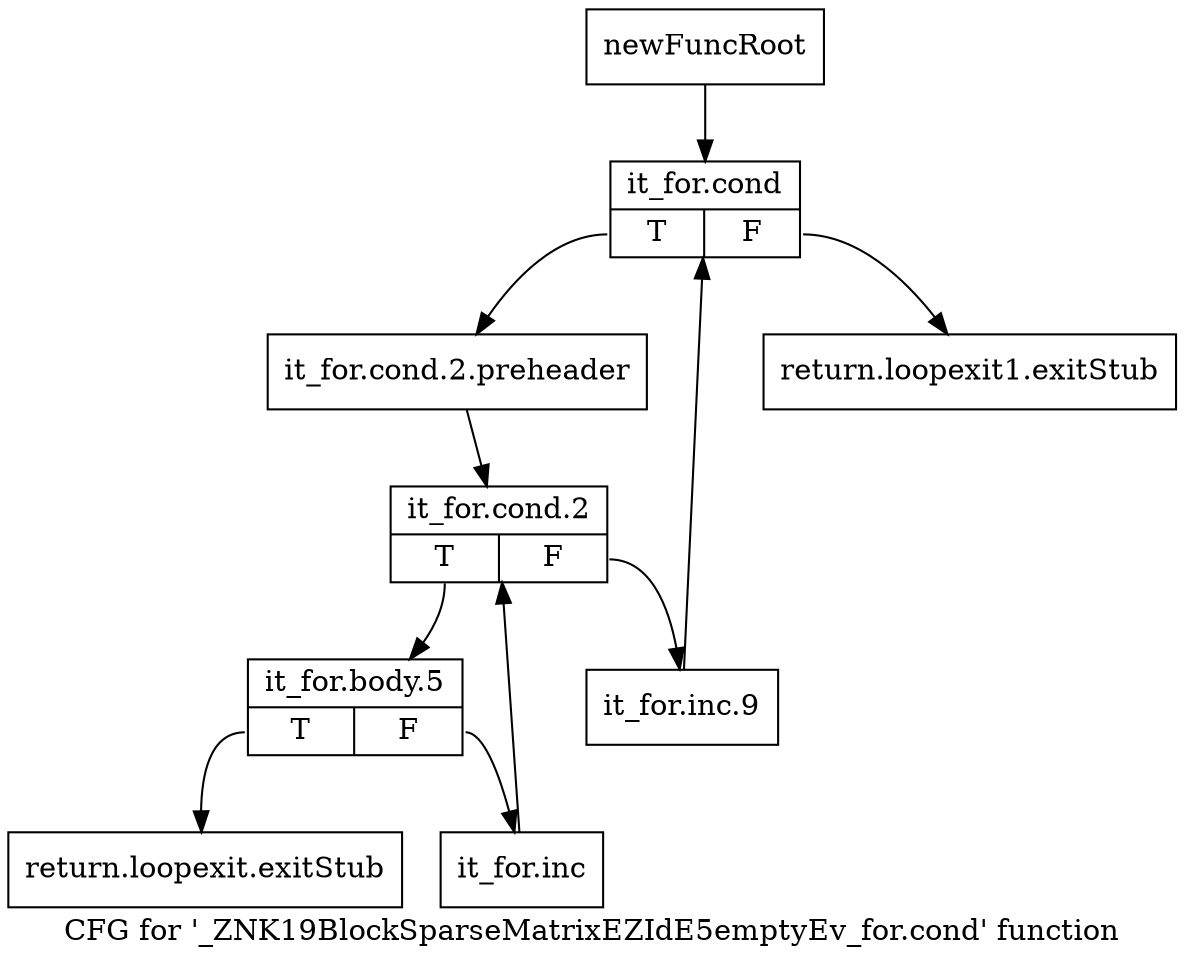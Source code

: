 digraph "CFG for '_ZNK19BlockSparseMatrixEZIdE5emptyEv_for.cond' function" {
	label="CFG for '_ZNK19BlockSparseMatrixEZIdE5emptyEv_for.cond' function";

	Node0x8b0deb0 [shape=record,label="{newFuncRoot}"];
	Node0x8b0deb0 -> Node0x8b0e350;
	Node0x8b0e2b0 [shape=record,label="{return.loopexit1.exitStub}"];
	Node0x8b0e300 [shape=record,label="{return.loopexit.exitStub}"];
	Node0x8b0e350 [shape=record,label="{it_for.cond|{<s0>T|<s1>F}}"];
	Node0x8b0e350:s0 -> Node0x8b0e3a0;
	Node0x8b0e350:s1 -> Node0x8b0e2b0;
	Node0x8b0e3a0 [shape=record,label="{it_for.cond.2.preheader}"];
	Node0x8b0e3a0 -> Node0x8b0e3f0;
	Node0x8b0e3f0 [shape=record,label="{it_for.cond.2|{<s0>T|<s1>F}}"];
	Node0x8b0e3f0:s0 -> Node0x8b0e490;
	Node0x8b0e3f0:s1 -> Node0x8b0e440;
	Node0x8b0e440 [shape=record,label="{it_for.inc.9}"];
	Node0x8b0e440 -> Node0x8b0e350;
	Node0x8b0e490 [shape=record,label="{it_for.body.5|{<s0>T|<s1>F}}"];
	Node0x8b0e490:s0 -> Node0x8b0e300;
	Node0x8b0e490:s1 -> Node0x8b0e4e0;
	Node0x8b0e4e0 [shape=record,label="{it_for.inc}"];
	Node0x8b0e4e0 -> Node0x8b0e3f0;
}
